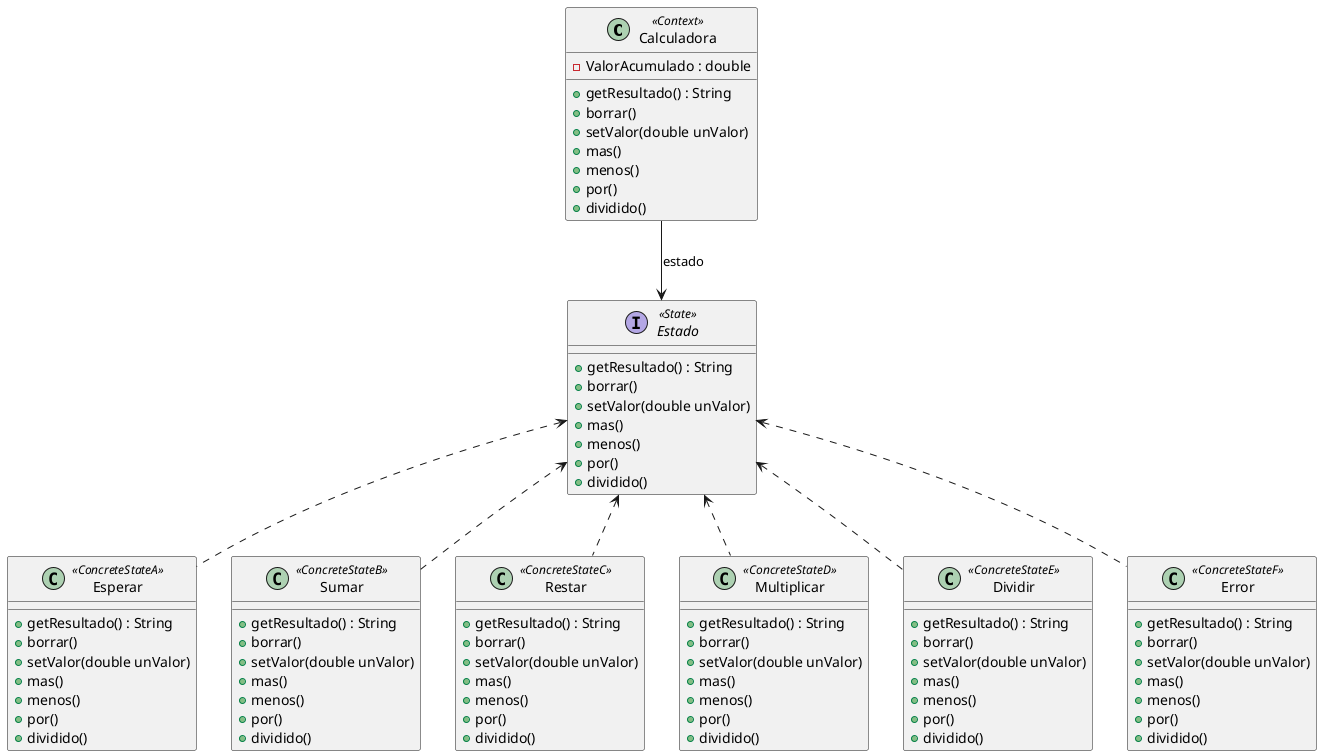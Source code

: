 @startuml Ejercicio7 

Calculadora --> Estado : estado 
Estado <.. Esperar
Estado <.. Sumar 
Estado <.. Restar
Estado <.. Multiplicar
Estado <.. Dividir
Estado <.. Error

class Calculadora <<Context>> {
    -ValorAcumulado : double 
    +getResultado() : String 
    +borrar()
    +setValor(double unValor)
    +mas()
    +menos()
    +por()
    +dividido()
}

interface Estado <<State>> { 
    +getResultado() : String 
    +borrar()
    +setValor(double unValor)
    +mas()
    +menos()
    +por()
    +dividido()
}

class Esperar <<ConcreteStateA>> {
    +getResultado() : String 
    +borrar()
    +setValor(double unValor)
    +mas()
    +menos()
    +por()
    +dividido()
}

class Sumar <<ConcreteStateB>> {
    +getResultado() : String 
    +borrar()
    +setValor(double unValor)
    +mas()
    +menos()
    +por()
    +dividido()
}

class Restar <<ConcreteStateC>> {
    +getResultado() : String 
    +borrar()
    +setValor(double unValor)
    +mas()
    +menos()
    +por()
    +dividido()
}

class Multiplicar <<ConcreteStateD>> {
    +getResultado() : String 
    +borrar()
    +setValor(double unValor)
    +mas()
    +menos()
    +por()
    +dividido()
}

class Dividir <<ConcreteStateE>> {
    +getResultado() : String 
    +borrar()
    +setValor(double unValor)
    +mas()
    +menos()
    +por()
    +dividido()
}

class Error <<ConcreteStateF>> {
    +getResultado() : String 
    +borrar()
    +setValor(double unValor)
    +mas()
    +menos()
    +por()
    +dividido()
}

@enduml